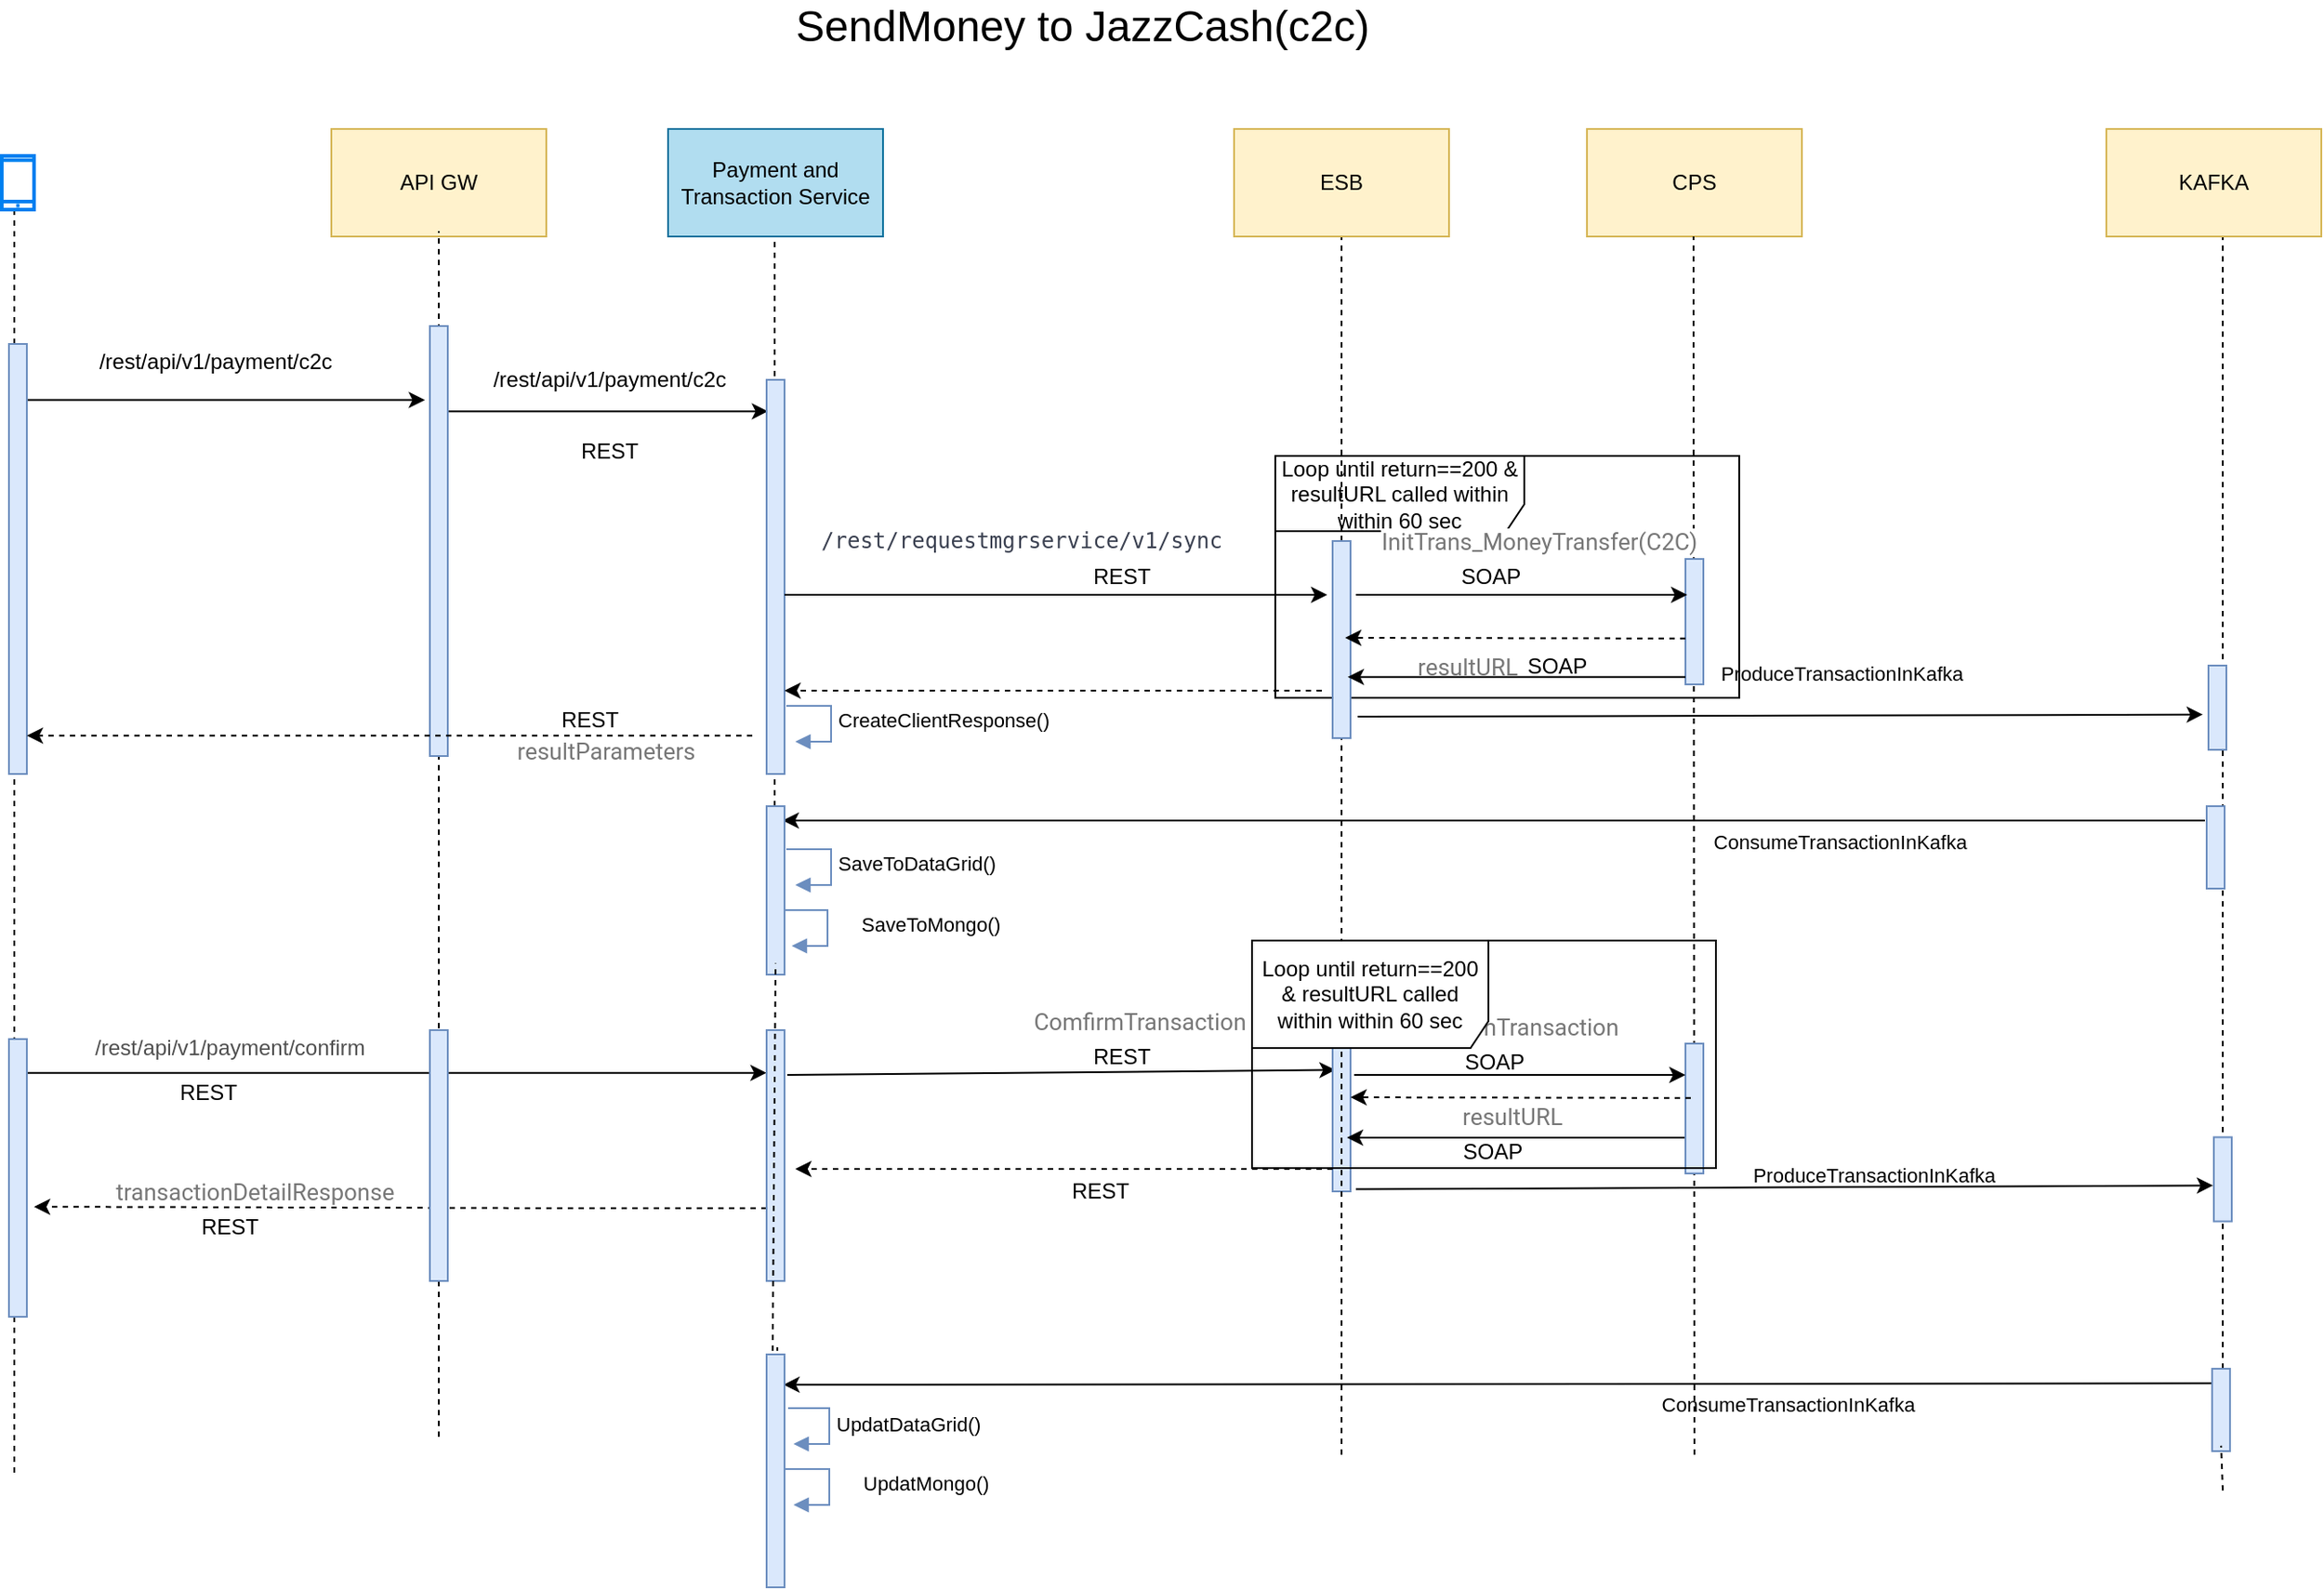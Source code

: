 <mxfile version="13.3.5" type="device"><diagram id="_PWsb3Hp9DCBzWkDlzBO" name="sendMoney_v1.0"><mxGraphModel dx="1106" dy="1931" grid="1" gridSize="10" guides="1" tooltips="1" connect="1" arrows="1" fold="1" page="1" pageScale="1" pageWidth="827" pageHeight="1169" math="0" shadow="0"><root><mxCell id="2ZHaPjhBb1C0ohGX3f1B-0"/><mxCell id="2ZHaPjhBb1C0ohGX3f1B-1" parent="2ZHaPjhBb1C0ohGX3f1B-0"/><mxCell id="moI_EmkW-4I0Lwxg9ysq-21" value="Loop until return==200 &amp;amp; resultURL called within within 60 sec" style="shape=umlFrame;whiteSpace=wrap;html=1;width=139;height=42;" parent="2ZHaPjhBb1C0ohGX3f1B-1" vertex="1"><mxGeometry x="891" y="-757.5" width="259" height="135" as="geometry"/></mxCell><mxCell id="2ZHaPjhBb1C0ohGX3f1B-228" value="" style="endArrow=none;dashed=1;html=1;entryX=0.5;entryY=0.933;entryDx=0;entryDy=0;entryPerimeter=0;" parent="2ZHaPjhBb1C0ohGX3f1B-1" source="x_qFGkHsrVTyaf5y5SSy-14" edge="1"><mxGeometry width="50" height="50" relative="1" as="geometry"><mxPoint x="1420" y="-180" as="sourcePoint"/><mxPoint x="1420.0" y="-880" as="targetPoint"/></mxGeometry></mxCell><mxCell id="2ZHaPjhBb1C0ohGX3f1B-2" value="&lt;font style=&quot;font-size: 24px&quot;&gt;SendMoney to JazzCash(c2c)&lt;/font&gt;" style="text;html=1;align=center;verticalAlign=middle;resizable=0;points=[];autosize=1;" parent="2ZHaPjhBb1C0ohGX3f1B-1" vertex="1"><mxGeometry x="613" y="-1007" width="340" height="20" as="geometry"/></mxCell><mxCell id="2ZHaPjhBb1C0ohGX3f1B-3" value="API GW" style="rounded=0;whiteSpace=wrap;html=1;fillColor=#fff2cc;strokeColor=#d6b656;" parent="2ZHaPjhBb1C0ohGX3f1B-1" vertex="1"><mxGeometry x="364" y="-940" width="120" height="60" as="geometry"/></mxCell><mxCell id="2ZHaPjhBb1C0ohGX3f1B-4" value="Payment and Transaction Service" style="rounded=0;whiteSpace=wrap;html=1;fillColor=#b1ddf0;strokeColor=#10739e;" parent="2ZHaPjhBb1C0ohGX3f1B-1" vertex="1"><mxGeometry x="552" y="-940" width="120" height="60" as="geometry"/></mxCell><mxCell id="2ZHaPjhBb1C0ohGX3f1B-5" value="CPS" style="rounded=0;whiteSpace=wrap;html=1;fillColor=#fff2cc;strokeColor=#d6b656;" parent="2ZHaPjhBb1C0ohGX3f1B-1" vertex="1"><mxGeometry x="1065" y="-940" width="120" height="60" as="geometry"/></mxCell><mxCell id="2ZHaPjhBb1C0ohGX3f1B-6" value="" style="endArrow=none;dashed=1;html=1;entryX=0.5;entryY=0.933;entryDx=0;entryDy=0;entryPerimeter=0;" parent="2ZHaPjhBb1C0ohGX3f1B-1" edge="1"><mxGeometry width="50" height="50" relative="1" as="geometry"><mxPoint x="187" y="-190" as="sourcePoint"/><mxPoint x="187.0" y="-897.01" as="targetPoint"/></mxGeometry></mxCell><mxCell id="2ZHaPjhBb1C0ohGX3f1B-7" value="" style="endArrow=classic;html=1;entryX=0.015;entryY=0.176;entryDx=0;entryDy=0;entryPerimeter=0;" parent="2ZHaPjhBb1C0ohGX3f1B-1" source="2ZHaPjhBb1C0ohGX3f1B-23" edge="1"><mxGeometry width="50" height="50" relative="1" as="geometry"><mxPoint x="195.0" y="-789.75" as="sourcePoint"/><mxPoint x="416.24" y="-788.736" as="targetPoint"/></mxGeometry></mxCell><mxCell id="2ZHaPjhBb1C0ohGX3f1B-8" value="/rest/api/v1/payment/c2c" style="text;html=1;align=center;verticalAlign=middle;resizable=0;points=[];autosize=1;" parent="2ZHaPjhBb1C0ohGX3f1B-1" vertex="1"><mxGeometry x="224" y="-820" width="150" height="20" as="geometry"/></mxCell><mxCell id="2ZHaPjhBb1C0ohGX3f1B-9" value="" style="endArrow=none;dashed=1;html=1;entryX=0.5;entryY=0.933;entryDx=0;entryDy=0;entryPerimeter=0;" parent="2ZHaPjhBb1C0ohGX3f1B-1" edge="1"><mxGeometry width="50" height="50" relative="1" as="geometry"><mxPoint x="424" y="-210" as="sourcePoint"/><mxPoint x="424.0" y="-883" as="targetPoint"/></mxGeometry></mxCell><mxCell id="2ZHaPjhBb1C0ohGX3f1B-10" value="" style="endArrow=none;dashed=1;html=1;entryX=0.5;entryY=0.933;entryDx=0;entryDy=0;entryPerimeter=0;" parent="2ZHaPjhBb1C0ohGX3f1B-1" source="RX84RsB9NRHUSe1r71uT-5" edge="1"><mxGeometry width="50" height="50" relative="1" as="geometry"><mxPoint x="610" y="-210" as="sourcePoint"/><mxPoint x="611.5" y="-877" as="targetPoint"/></mxGeometry></mxCell><mxCell id="2ZHaPjhBb1C0ohGX3f1B-11" value="" style="endArrow=none;dashed=1;html=1;entryX=0.5;entryY=0.933;entryDx=0;entryDy=0;entryPerimeter=0;" parent="2ZHaPjhBb1C0ohGX3f1B-1" edge="1"><mxGeometry width="50" height="50" relative="1" as="geometry"><mxPoint x="1125" y="-200" as="sourcePoint"/><mxPoint x="1124.5" y="-880" as="targetPoint"/></mxGeometry></mxCell><mxCell id="2ZHaPjhBb1C0ohGX3f1B-12" value="" style="endArrow=classic;html=1;entryX=0.08;entryY=0.08;entryDx=0;entryDy=0;entryPerimeter=0;" parent="2ZHaPjhBb1C0ohGX3f1B-1" source="2ZHaPjhBb1C0ohGX3f1B-22" target="2ZHaPjhBb1C0ohGX3f1B-21" edge="1"><mxGeometry width="50" height="50" relative="1" as="geometry"><mxPoint x="431.008" y="-764.672" as="sourcePoint"/><mxPoint x="601.888" y="-764.28" as="targetPoint"/></mxGeometry></mxCell><mxCell id="2ZHaPjhBb1C0ohGX3f1B-13" value="/rest/api/v1/payment/c2c" style="text;html=1;align=center;verticalAlign=middle;resizable=0;points=[];autosize=1;" parent="2ZHaPjhBb1C0ohGX3f1B-1" vertex="1"><mxGeometry x="444" y="-810" width="150" height="20" as="geometry"/></mxCell><mxCell id="2ZHaPjhBb1C0ohGX3f1B-14" value="" style="html=1;points=[];perimeter=orthogonalPerimeter;fillColor=#dae8fc;strokeColor=#6c8ebf;" parent="2ZHaPjhBb1C0ohGX3f1B-1" vertex="1"><mxGeometry x="1120" y="-700" width="10" height="70" as="geometry"/></mxCell><mxCell id="2ZHaPjhBb1C0ohGX3f1B-15" value="" style="endArrow=none;dashed=1;html=1;entryX=0.5;entryY=0.933;entryDx=0;entryDy=0;entryPerimeter=0;" parent="2ZHaPjhBb1C0ohGX3f1B-1" source="2ZHaPjhBb1C0ohGX3f1B-17" edge="1"><mxGeometry width="50" height="50" relative="1" as="geometry"><mxPoint x="928" y="-640" as="sourcePoint"/><mxPoint x="928" y="-883" as="targetPoint"/></mxGeometry></mxCell><mxCell id="2ZHaPjhBb1C0ohGX3f1B-16" value="" style="endArrow=none;dashed=1;html=1;entryX=0.5;entryY=0.933;entryDx=0;entryDy=0;entryPerimeter=0;" parent="2ZHaPjhBb1C0ohGX3f1B-1" source="2ZHaPjhBb1C0ohGX3f1B-46" edge="1"><mxGeometry width="50" height="50" relative="1" as="geometry"><mxPoint x="928" y="-350.0" as="sourcePoint"/><mxPoint x="928" y="-621.34" as="targetPoint"/></mxGeometry></mxCell><mxCell id="2ZHaPjhBb1C0ohGX3f1B-17" value="" style="html=1;points=[];perimeter=orthogonalPerimeter;fillColor=#dae8fc;strokeColor=#6c8ebf;" parent="2ZHaPjhBb1C0ohGX3f1B-1" vertex="1"><mxGeometry x="923" y="-710" width="10" height="110" as="geometry"/></mxCell><mxCell id="2ZHaPjhBb1C0ohGX3f1B-20" value="" style="html=1;verticalLabelPosition=bottom;align=center;labelBackgroundColor=#ffffff;verticalAlign=top;strokeWidth=2;strokeColor=#0080F0;shadow=0;dashed=0;shape=mxgraph.ios7.icons.smartphone;" parent="2ZHaPjhBb1C0ohGX3f1B-1" vertex="1"><mxGeometry x="180" y="-925" width="18" height="30" as="geometry"/></mxCell><mxCell id="2ZHaPjhBb1C0ohGX3f1B-21" value="" style="html=1;points=[];perimeter=orthogonalPerimeter;align=center;fillColor=#dae8fc;strokeColor=#6c8ebf;" parent="2ZHaPjhBb1C0ohGX3f1B-1" vertex="1"><mxGeometry x="607" y="-800" width="10" height="220" as="geometry"/></mxCell><mxCell id="2ZHaPjhBb1C0ohGX3f1B-22" value="" style="html=1;points=[];perimeter=orthogonalPerimeter;align=center;fillColor=#dae8fc;strokeColor=#6c8ebf;" parent="2ZHaPjhBb1C0ohGX3f1B-1" vertex="1"><mxGeometry x="419" y="-830" width="10" height="240" as="geometry"/></mxCell><mxCell id="2ZHaPjhBb1C0ohGX3f1B-23" value="" style="html=1;points=[];perimeter=orthogonalPerimeter;align=center;fillColor=#dae8fc;strokeColor=#6c8ebf;" parent="2ZHaPjhBb1C0ohGX3f1B-1" vertex="1"><mxGeometry x="184" y="-820" width="10" height="240" as="geometry"/></mxCell><mxCell id="2ZHaPjhBb1C0ohGX3f1B-24" value="REST" style="text;html=1;align=center;verticalAlign=middle;resizable=0;points=[];autosize=1;" parent="2ZHaPjhBb1C0ohGX3f1B-1" vertex="1"><mxGeometry x="494" y="-770" width="50" height="20" as="geometry"/></mxCell><mxCell id="2ZHaPjhBb1C0ohGX3f1B-25" value="&lt;span style=&quot;color: rgb(80 , 80 , 80) ; font-family: &amp;#34;opensans&amp;#34; , &amp;#34;helvetica&amp;#34; , &amp;#34;arial&amp;#34; , sans-serif ; text-align: left ; background-color: rgb(255 , 255 , 255)&quot;&gt;/rest/api/v1/payment/confirm&lt;/span&gt;" style="text;html=1;align=center;verticalAlign=middle;resizable=0;points=[];autosize=1;" parent="2ZHaPjhBb1C0ohGX3f1B-1" vertex="1"><mxGeometry x="222" y="-437" width="170" height="20" as="geometry"/></mxCell><mxCell id="2ZHaPjhBb1C0ohGX3f1B-26" value="" style="endArrow=classic;html=1;exitX=0.829;exitY=0.228;exitDx=0;exitDy=0;exitPerimeter=0;" parent="2ZHaPjhBb1C0ohGX3f1B-1" edge="1"><mxGeometry width="50" height="50" relative="1" as="geometry"><mxPoint x="617" y="-680.0" as="sourcePoint"/><mxPoint x="920" y="-680" as="targetPoint"/></mxGeometry></mxCell><mxCell id="2ZHaPjhBb1C0ohGX3f1B-27" value="&lt;pre class=&quot;base-url&quot; style=&quot;box-sizing: border-box ; margin-top: 0px ; margin-bottom: 0px ; color: rgb(59 , 65 , 81)&quot;&gt;/rest/requestmgrservice/v1/sync&lt;/pre&gt;" style="text;html=1;align=center;verticalAlign=middle;resizable=0;points=[];autosize=1;" parent="2ZHaPjhBb1C0ohGX3f1B-1" vertex="1"><mxGeometry x="629" y="-720" width="240" height="20" as="geometry"/></mxCell><mxCell id="2ZHaPjhBb1C0ohGX3f1B-28" value="" style="endArrow=classic;html=1;" parent="2ZHaPjhBb1C0ohGX3f1B-1" edge="1"><mxGeometry width="50" height="50" relative="1" as="geometry"><mxPoint x="936" y="-680" as="sourcePoint"/><mxPoint x="1121" y="-680" as="targetPoint"/></mxGeometry></mxCell><mxCell id="2ZHaPjhBb1C0ohGX3f1B-29" value="&lt;div&gt;&lt;font color=&quot;#777777&quot; face=&quot;Roboto, RobotoDraft, Helvetica, Arial, sans-serif&quot;&gt;&lt;span style=&quot;font-size: 13px ; background-color: rgb(255 , 255 , 255)&quot;&gt;InitTrans_MoneyTransfer(C2C)&lt;/span&gt;&lt;/font&gt;&lt;/div&gt;" style="text;html=1;align=center;verticalAlign=middle;resizable=0;points=[];autosize=1;" parent="2ZHaPjhBb1C0ohGX3f1B-1" vertex="1"><mxGeometry x="943" y="-720" width="190" height="20" as="geometry"/></mxCell><mxCell id="2ZHaPjhBb1C0ohGX3f1B-30" value="&lt;font color=&quot;#777777&quot; face=&quot;Roboto, RobotoDraft, Helvetica, Arial, sans-serif&quot;&gt;&lt;span style=&quot;font-size: 13px&quot;&gt;ComfirmTransaction&lt;/span&gt;&lt;/font&gt;" style="text;html=1;align=center;verticalAlign=middle;resizable=0;points=[];autosize=1;" parent="2ZHaPjhBb1C0ohGX3f1B-1" vertex="1"><mxGeometry x="750" y="-452" width="130" height="20" as="geometry"/></mxCell><mxCell id="2ZHaPjhBb1C0ohGX3f1B-33" value="" style="endArrow=classic;html=1;dashed=1;" parent="2ZHaPjhBb1C0ohGX3f1B-1" edge="1"><mxGeometry width="50" height="50" relative="1" as="geometry"><mxPoint x="607" y="-337.6" as="sourcePoint"/><mxPoint x="198" y="-338.43" as="targetPoint"/><Array as="points"><mxPoint x="492.26" y="-337.6"/></Array></mxGeometry></mxCell><mxCell id="2ZHaPjhBb1C0ohGX3f1B-34" value="&lt;span style=&quot;color: rgba(0 , 0 , 0 , 0) ; font-family: monospace ; font-size: 0px&quot;&gt;%3CmxGraphModel%3E%3Croot%3E%3CmxCell%20id%3D%220%22%2F%3E%3CmxCell%20id%3D%221%22%20parent%3D%220%22%2F%3E%3CmxCell%20id%3D%222%22%20value%3D%22%26lt%3Bdiv%26gt%3B%26lt%3Bfont%20color%3D%26quot%3B%23777777%26quot%3B%20face%3D%26quot%3BRoboto%2C%20RobotoDraft%2C%20Helvetica%2C%20Arial%2C%20sans-serif%26quot%3B%26gt%3B%26lt%3Bspan%20style%3D%26quot%3Bfont-size%3A%2013px%20%3B%20background-color%3A%20rgb(255%20%2C%20255%20%2C%20255)%26quot%3B%26gt%3BtransactionDetailResponse%26lt%3B%2Fspan%26gt%3B%26lt%3B%2Ffont%26gt%3B%26lt%3B%2Fdiv%26gt%3B%22%20style%3D%22text%3Bhtml%3D1%3Balign%3Dcenter%3BverticalAlign%3Dmiddle%3Bresizable%3D0%3Bpoints%3D%5B%5D%3Bautosize%3D1%3B%22%20vertex%3D%221%22%20parent%3D%221%22%3E%3CmxGeometry%20x%3D%22755%22%20y%3D%22200%22%20width%3D%22170%22%20height%3D%2220%22%20as%3D%22geometry%22%2F%3E%3C%2FmxCell%3E%3C%2Froot%3E%3C%2FmxGraphModel%3E&lt;/span&gt;" style="text;html=1;align=center;verticalAlign=middle;resizable=0;points=[];autosize=1;" parent="2ZHaPjhBb1C0ohGX3f1B-1" vertex="1"><mxGeometry x="313" y="-294" width="20" height="20" as="geometry"/></mxCell><mxCell id="2ZHaPjhBb1C0ohGX3f1B-35" value="ESB" style="rounded=0;whiteSpace=wrap;html=1;fillColor=#fff2cc;strokeColor=#d6b656;" parent="2ZHaPjhBb1C0ohGX3f1B-1" vertex="1"><mxGeometry x="868" y="-940" width="120" height="60" as="geometry"/></mxCell><mxCell id="2ZHaPjhBb1C0ohGX3f1B-36" value="" style="endArrow=classic;html=1;dashed=1;" parent="2ZHaPjhBb1C0ohGX3f1B-1" edge="1"><mxGeometry width="50" height="50" relative="1" as="geometry"><mxPoint x="599" y="-601.43" as="sourcePoint"/><mxPoint x="194" y="-601.43" as="targetPoint"/><Array as="points"/></mxGeometry></mxCell><mxCell id="2ZHaPjhBb1C0ohGX3f1B-37" value="" style="endArrow=classic;html=1;exitX=0.829;exitY=0.228;exitDx=0;exitDy=0;exitPerimeter=0;" parent="2ZHaPjhBb1C0ohGX3f1B-1" edge="1"><mxGeometry width="50" height="50" relative="1" as="geometry"><mxPoint x="192" y="-413.18" as="sourcePoint"/><mxPoint x="607" y="-413.18" as="targetPoint"/></mxGeometry></mxCell><mxCell id="2ZHaPjhBb1C0ohGX3f1B-38" value="" style="endArrow=classic;html=1;exitX=0.829;exitY=0.228;exitDx=0;exitDy=0;exitPerimeter=0;entryX=0.165;entryY=0.247;entryDx=0;entryDy=0;entryPerimeter=0;" parent="2ZHaPjhBb1C0ohGX3f1B-1" target="2ZHaPjhBb1C0ohGX3f1B-46" edge="1"><mxGeometry width="50" height="50" relative="1" as="geometry"><mxPoint x="618.5" y="-412.0" as="sourcePoint"/><mxPoint x="991.5" y="-412" as="targetPoint"/></mxGeometry></mxCell><mxCell id="2ZHaPjhBb1C0ohGX3f1B-40" value="&lt;div&gt;&lt;font color=&quot;#777777&quot; face=&quot;Roboto, RobotoDraft, Helvetica, Arial, sans-serif&quot;&gt;&lt;span style=&quot;font-size: 13px ; background-color: rgb(255 , 255 , 255)&quot;&gt;resultURL&lt;/span&gt;&lt;/font&gt;&lt;/div&gt;" style="text;html=1;align=center;verticalAlign=middle;resizable=0;points=[];autosize=1;" parent="2ZHaPjhBb1C0ohGX3f1B-1" vertex="1"><mxGeometry x="963" y="-650" width="70" height="20" as="geometry"/></mxCell><mxCell id="2ZHaPjhBb1C0ohGX3f1B-42" value="&lt;div&gt;&lt;font color=&quot;#777777&quot; face=&quot;Roboto, RobotoDraft, Helvetica, Arial, sans-serif&quot;&gt;&lt;span style=&quot;font-size: 13px ; background-color: rgb(255 , 255 , 255)&quot;&gt;resultParameters&lt;/span&gt;&lt;/font&gt;&lt;/div&gt;" style="text;html=1;align=center;verticalAlign=middle;resizable=0;points=[];autosize=1;" parent="2ZHaPjhBb1C0ohGX3f1B-1" vertex="1"><mxGeometry x="462" y="-603" width="110" height="20" as="geometry"/></mxCell><mxCell id="2ZHaPjhBb1C0ohGX3f1B-43" value="" style="html=1;points=[];perimeter=orthogonalPerimeter;align=center;fillColor=#dae8fc;strokeColor=#6c8ebf;" parent="2ZHaPjhBb1C0ohGX3f1B-1" vertex="1"><mxGeometry x="184" y="-432" width="10" height="155" as="geometry"/></mxCell><mxCell id="2ZHaPjhBb1C0ohGX3f1B-44" value="" style="html=1;points=[];perimeter=orthogonalPerimeter;align=center;fillColor=#dae8fc;strokeColor=#6c8ebf;" parent="2ZHaPjhBb1C0ohGX3f1B-1" vertex="1"><mxGeometry x="419" y="-437" width="10" height="140" as="geometry"/></mxCell><mxCell id="2ZHaPjhBb1C0ohGX3f1B-45" value="" style="html=1;points=[];perimeter=orthogonalPerimeter;align=center;fillColor=#dae8fc;strokeColor=#6c8ebf;" parent="2ZHaPjhBb1C0ohGX3f1B-1" vertex="1"><mxGeometry x="607" y="-437" width="10" height="140" as="geometry"/></mxCell><mxCell id="2ZHaPjhBb1C0ohGX3f1B-46" value="" style="html=1;points=[];perimeter=orthogonalPerimeter;align=center;fillColor=#dae8fc;strokeColor=#6c8ebf;" parent="2ZHaPjhBb1C0ohGX3f1B-1" vertex="1"><mxGeometry x="923" y="-437" width="10" height="90" as="geometry"/></mxCell><mxCell id="2ZHaPjhBb1C0ohGX3f1B-47" value="" style="endArrow=none;dashed=1;html=1;entryX=0.5;entryY=0.933;entryDx=0;entryDy=0;entryPerimeter=0;" parent="2ZHaPjhBb1C0ohGX3f1B-1" edge="1"><mxGeometry width="50" height="50" relative="1" as="geometry"><mxPoint x="928" y="-200" as="sourcePoint"/><mxPoint x="928" y="-431.858" as="targetPoint"/></mxGeometry></mxCell><mxCell id="2ZHaPjhBb1C0ohGX3f1B-48" value="" style="html=1;points=[];perimeter=orthogonalPerimeter;align=center;fillColor=#dae8fc;strokeColor=#6c8ebf;" parent="2ZHaPjhBb1C0ohGX3f1B-1" vertex="1"><mxGeometry x="1120" y="-429.5" width="10" height="72.5" as="geometry"/></mxCell><mxCell id="2ZHaPjhBb1C0ohGX3f1B-49" value="" style="endArrow=classic;html=1;" parent="2ZHaPjhBb1C0ohGX3f1B-1" edge="1"><mxGeometry width="50" height="50" relative="1" as="geometry"><mxPoint x="935" y="-412" as="sourcePoint"/><mxPoint x="1120" y="-412" as="targetPoint"/></mxGeometry></mxCell><mxCell id="2ZHaPjhBb1C0ohGX3f1B-50" value="&lt;font color=&quot;#777777&quot; face=&quot;Roboto, RobotoDraft, Helvetica, Arial, sans-serif&quot;&gt;&lt;span style=&quot;font-size: 13px&quot;&gt;ComfirmTransaction&lt;/span&gt;&lt;/font&gt;" style="text;html=1;align=center;verticalAlign=middle;resizable=0;points=[];autosize=1;" parent="2ZHaPjhBb1C0ohGX3f1B-1" vertex="1"><mxGeometry x="958" y="-449.5" width="130" height="20" as="geometry"/></mxCell><mxCell id="2ZHaPjhBb1C0ohGX3f1B-51" value="" style="endArrow=classic;html=1;dashed=1;" parent="2ZHaPjhBb1C0ohGX3f1B-1" edge="1"><mxGeometry width="50" height="50" relative="1" as="geometry"><mxPoint x="923" y="-359.5" as="sourcePoint"/><mxPoint x="623" y="-359.5" as="targetPoint"/><Array as="points"><mxPoint x="892" y="-359.5"/></Array></mxGeometry></mxCell><mxCell id="2ZHaPjhBb1C0ohGX3f1B-52" value="&lt;div&gt;&lt;font color=&quot;#777777&quot; face=&quot;Roboto, RobotoDraft, Helvetica, Arial, sans-serif&quot;&gt;&lt;span style=&quot;font-size: 13px ; background-color: rgb(255 , 255 , 255)&quot;&gt;resultURL&lt;/span&gt;&lt;/font&gt;&lt;/div&gt;" style="text;html=1;align=center;verticalAlign=middle;resizable=0;points=[];autosize=1;" parent="2ZHaPjhBb1C0ohGX3f1B-1" vertex="1"><mxGeometry x="988" y="-399.5" width="70" height="20" as="geometry"/></mxCell><mxCell id="2ZHaPjhBb1C0ohGX3f1B-55" value="&lt;div&gt;&lt;font color=&quot;#777777&quot; face=&quot;Roboto, RobotoDraft, Helvetica, Arial, sans-serif&quot;&gt;&lt;span style=&quot;font-size: 13px ; background-color: rgb(255 , 255 , 255)&quot;&gt;transactionDetailResponse&lt;/span&gt;&lt;/font&gt;&lt;/div&gt;" style="text;html=1;align=center;verticalAlign=middle;resizable=0;points=[];autosize=1;" parent="2ZHaPjhBb1C0ohGX3f1B-1" vertex="1"><mxGeometry x="236" y="-357" width="170" height="20" as="geometry"/></mxCell><mxCell id="2ZHaPjhBb1C0ohGX3f1B-56" value="REST" style="text;html=1;align=center;verticalAlign=middle;resizable=0;points=[];autosize=1;" parent="2ZHaPjhBb1C0ohGX3f1B-1" vertex="1"><mxGeometry x="780" y="-700" width="50" height="20" as="geometry"/></mxCell><mxCell id="2ZHaPjhBb1C0ohGX3f1B-57" value="SOAP" style="text;html=1;align=center;verticalAlign=middle;resizable=0;points=[];autosize=1;" parent="2ZHaPjhBb1C0ohGX3f1B-1" vertex="1"><mxGeometry x="986" y="-700" width="50" height="20" as="geometry"/></mxCell><mxCell id="2ZHaPjhBb1C0ohGX3f1B-58" value="SOAP" style="text;html=1;align=center;verticalAlign=middle;resizable=0;points=[];autosize=1;" parent="2ZHaPjhBb1C0ohGX3f1B-1" vertex="1"><mxGeometry x="1023" y="-650" width="50" height="20" as="geometry"/></mxCell><mxCell id="2ZHaPjhBb1C0ohGX3f1B-60" value="REST" style="text;html=1;align=center;verticalAlign=middle;resizable=0;points=[];autosize=1;" parent="2ZHaPjhBb1C0ohGX3f1B-1" vertex="1"><mxGeometry x="483" y="-620" width="50" height="20" as="geometry"/></mxCell><mxCell id="2ZHaPjhBb1C0ohGX3f1B-61" value="REST" style="text;html=1;align=center;verticalAlign=middle;resizable=0;points=[];autosize=1;" parent="2ZHaPjhBb1C0ohGX3f1B-1" vertex="1"><mxGeometry x="270" y="-412" width="50" height="20" as="geometry"/></mxCell><mxCell id="2ZHaPjhBb1C0ohGX3f1B-62" value="REST" style="text;html=1;align=center;verticalAlign=middle;resizable=0;points=[];autosize=1;" parent="2ZHaPjhBb1C0ohGX3f1B-1" vertex="1"><mxGeometry x="780" y="-432" width="50" height="20" as="geometry"/></mxCell><mxCell id="2ZHaPjhBb1C0ohGX3f1B-63" value="SOAP" style="text;html=1;align=center;verticalAlign=middle;resizable=0;points=[];autosize=1;" parent="2ZHaPjhBb1C0ohGX3f1B-1" vertex="1"><mxGeometry x="988" y="-429.5" width="50" height="20" as="geometry"/></mxCell><mxCell id="2ZHaPjhBb1C0ohGX3f1B-64" value="SOAP" style="text;html=1;align=center;verticalAlign=middle;resizable=0;points=[];autosize=1;" parent="2ZHaPjhBb1C0ohGX3f1B-1" vertex="1"><mxGeometry x="987" y="-379.5" width="50" height="20" as="geometry"/></mxCell><mxCell id="2ZHaPjhBb1C0ohGX3f1B-65" value="REST" style="text;html=1;align=center;verticalAlign=middle;resizable=0;points=[];autosize=1;" parent="2ZHaPjhBb1C0ohGX3f1B-1" vertex="1"><mxGeometry x="768" y="-357" width="50" height="20" as="geometry"/></mxCell><mxCell id="2ZHaPjhBb1C0ohGX3f1B-67" value="REST" style="text;html=1;align=center;verticalAlign=middle;resizable=0;points=[];autosize=1;" parent="2ZHaPjhBb1C0ohGX3f1B-1" vertex="1"><mxGeometry x="282" y="-337" width="50" height="20" as="geometry"/></mxCell><mxCell id="2ZHaPjhBb1C0ohGX3f1B-68" value="" style="endArrow=classic;html=1;dashed=1;" parent="2ZHaPjhBb1C0ohGX3f1B-1" edge="1"><mxGeometry width="50" height="50" relative="1" as="geometry"><mxPoint x="917" y="-626.5" as="sourcePoint"/><mxPoint x="617" y="-626.5" as="targetPoint"/><Array as="points"><mxPoint x="886" y="-626.5"/></Array></mxGeometry></mxCell><mxCell id="2ZHaPjhBb1C0ohGX3f1B-224" value="KAFKA" style="rounded=0;whiteSpace=wrap;html=1;fillColor=#fff2cc;strokeColor=#d6b656;" parent="2ZHaPjhBb1C0ohGX3f1B-1" vertex="1"><mxGeometry x="1355" y="-940" width="120" height="60" as="geometry"/></mxCell><mxCell id="2ZHaPjhBb1C0ohGX3f1B-230" value="" style="endArrow=classic;html=1;entryX=1.147;entryY=0.572;entryDx=0;entryDy=0;entryPerimeter=0;" parent="2ZHaPjhBb1C0ohGX3f1B-1" edge="1"><mxGeometry width="50" height="50" relative="1" as="geometry"><mxPoint x="1120" y="-634.18" as="sourcePoint"/><mxPoint x="931.47" y="-634.18" as="targetPoint"/></mxGeometry></mxCell><mxCell id="2ZHaPjhBb1C0ohGX3f1B-231" value="" style="endArrow=classic;html=1;entryX=1.147;entryY=0.572;entryDx=0;entryDy=0;entryPerimeter=0;" parent="2ZHaPjhBb1C0ohGX3f1B-1" edge="1"><mxGeometry width="50" height="50" relative="1" as="geometry"><mxPoint x="1119.53" y="-377" as="sourcePoint"/><mxPoint x="931" y="-377" as="targetPoint"/></mxGeometry></mxCell><mxCell id="2ZHaPjhBb1C0ohGX3f1B-235" value="ProduceTransactionInKafka" style="text;html=1;align=center;verticalAlign=middle;resizable=0;points=[];autosize=1;fontSize=11;" parent="2ZHaPjhBb1C0ohGX3f1B-1" vertex="1"><mxGeometry x="1150" y="-365.75" width="150" height="20" as="geometry"/></mxCell><mxCell id="2ZHaPjhBb1C0ohGX3f1B-237" value="" style="endArrow=classic;html=1;entryX=-0.043;entryY=0.574;entryDx=0;entryDy=0;entryPerimeter=0;" parent="2ZHaPjhBb1C0ohGX3f1B-1" target="2ZHaPjhBb1C0ohGX3f1B-238" edge="1"><mxGeometry width="50" height="50" relative="1" as="geometry"><mxPoint x="936" y="-348.25" as="sourcePoint"/><mxPoint x="1556.0" y="-348.941" as="targetPoint"/></mxGeometry></mxCell><mxCell id="2ZHaPjhBb1C0ohGX3f1B-238" value="" style="html=1;points=[];perimeter=orthogonalPerimeter;fillColor=#dae8fc;strokeColor=#6c8ebf;" parent="2ZHaPjhBb1C0ohGX3f1B-1" vertex="1"><mxGeometry x="1415" y="-377.25" width="10" height="47" as="geometry"/></mxCell><mxCell id="GLRAMj2-LhNvoA1i4SwO-7" value="ProduceTransactionInKafka" style="text;html=1;align=center;verticalAlign=middle;resizable=0;points=[];autosize=1;fontSize=11;" parent="2ZHaPjhBb1C0ohGX3f1B-1" vertex="1"><mxGeometry x="1132" y="-646.5" width="150" height="20" as="geometry"/></mxCell><mxCell id="GLRAMj2-LhNvoA1i4SwO-8" value="" style="endArrow=classic;html=1;entryX=-0.314;entryY=0.582;entryDx=0;entryDy=0;entryPerimeter=0;" parent="2ZHaPjhBb1C0ohGX3f1B-1" target="GLRAMj2-LhNvoA1i4SwO-9" edge="1"><mxGeometry width="50" height="50" relative="1" as="geometry"><mxPoint x="937" y="-611.98" as="sourcePoint"/><mxPoint x="1557.0" y="-612.671" as="targetPoint"/></mxGeometry></mxCell><mxCell id="GLRAMj2-LhNvoA1i4SwO-9" value="" style="html=1;points=[];perimeter=orthogonalPerimeter;fillColor=#dae8fc;strokeColor=#6c8ebf;" parent="2ZHaPjhBb1C0ohGX3f1B-1" vertex="1"><mxGeometry x="1412" y="-640.5" width="10" height="47" as="geometry"/></mxCell><mxCell id="moI_EmkW-4I0Lwxg9ysq-4" value="" style="endArrow=classic;html=1;dashed=1;" parent="2ZHaPjhBb1C0ohGX3f1B-1" edge="1"><mxGeometry width="50" height="50" relative="1" as="geometry"><mxPoint x="1120" y="-655.67" as="sourcePoint"/><mxPoint x="930" y="-656" as="targetPoint"/><Array as="points"><mxPoint x="1089" y="-655.67"/></Array></mxGeometry></mxCell><mxCell id="moI_EmkW-4I0Lwxg9ysq-5" value="" style="endArrow=classic;html=1;dashed=1;" parent="2ZHaPjhBb1C0ohGX3f1B-1" edge="1"><mxGeometry width="50" height="50" relative="1" as="geometry"><mxPoint x="1123" y="-399.17" as="sourcePoint"/><mxPoint x="933" y="-399.5" as="targetPoint"/><Array as="points"><mxPoint x="1092" y="-399.17"/></Array></mxGeometry></mxCell><mxCell id="RX84RsB9NRHUSe1r71uT-0" value="SaveToDataGrid()" style="edgeStyle=orthogonalEdgeStyle;html=1;align=left;spacingLeft=2;endArrow=block;rounded=0;entryX=1;entryY=0;fillColor=#dae8fc;strokeColor=#6c8ebf;" parent="2ZHaPjhBb1C0ohGX3f1B-1" edge="1"><mxGeometry relative="1" as="geometry"><mxPoint x="618" y="-538" as="sourcePoint"/><Array as="points"><mxPoint x="643" y="-538"/><mxPoint x="643" y="-518"/></Array><mxPoint x="623" y="-518" as="targetPoint"/></mxGeometry></mxCell><mxCell id="RX84RsB9NRHUSe1r71uT-1" value="" style="html=1;points=[];perimeter=orthogonalPerimeter;fillColor=#dae8fc;strokeColor=#6c8ebf;" parent="2ZHaPjhBb1C0ohGX3f1B-1" vertex="1"><mxGeometry x="1411" y="-562" width="10" height="46" as="geometry"/></mxCell><mxCell id="RX84RsB9NRHUSe1r71uT-2" value="" style="endArrow=classic;html=1;" parent="2ZHaPjhBb1C0ohGX3f1B-1" edge="1"><mxGeometry width="50" height="50" relative="1" as="geometry"><mxPoint x="1410" y="-554" as="sourcePoint"/><mxPoint x="616" y="-554" as="targetPoint"/></mxGeometry></mxCell><mxCell id="RX84RsB9NRHUSe1r71uT-3" value="ConsumeTransactionInKafka" style="text;html=1;align=center;verticalAlign=middle;resizable=0;points=[];autosize=1;fontSize=11;" parent="2ZHaPjhBb1C0ohGX3f1B-1" vertex="1"><mxGeometry x="1126" y="-552" width="160" height="20" as="geometry"/></mxCell><mxCell id="RX84RsB9NRHUSe1r71uT-4" value="SaveToMongo()" style="edgeStyle=orthogonalEdgeStyle;html=1;align=left;spacingLeft=2;endArrow=block;rounded=0;entryX=1;entryY=0;fillColor=#dae8fc;strokeColor=#6c8ebf;" parent="2ZHaPjhBb1C0ohGX3f1B-1" edge="1"><mxGeometry x="-0.23" y="-17" relative="1" as="geometry"><mxPoint x="616" y="-504.0" as="sourcePoint"/><Array as="points"><mxPoint x="641" y="-504"/><mxPoint x="641" y="-484"/></Array><mxPoint x="621" y="-484.0" as="targetPoint"/><mxPoint x="32" y="8" as="offset"/></mxGeometry></mxCell><mxCell id="RX84RsB9NRHUSe1r71uT-5" value="" style="html=1;points=[];perimeter=orthogonalPerimeter;fillColor=#dae8fc;strokeColor=#6c8ebf;" parent="2ZHaPjhBb1C0ohGX3f1B-1" vertex="1"><mxGeometry x="607" y="-562" width="10" height="94" as="geometry"/></mxCell><mxCell id="RX84RsB9NRHUSe1r71uT-6" value="" style="endArrow=none;dashed=1;html=1;entryX=0.5;entryY=0.933;entryDx=0;entryDy=0;entryPerimeter=0;" parent="2ZHaPjhBb1C0ohGX3f1B-1" target="RX84RsB9NRHUSe1r71uT-5" edge="1"><mxGeometry width="50" height="50" relative="1" as="geometry"><mxPoint x="610" y="-210" as="sourcePoint"/><mxPoint x="611.5" y="-877" as="targetPoint"/></mxGeometry></mxCell><mxCell id="x_qFGkHsrVTyaf5y5SSy-11" value="" style="endArrow=none;dashed=1;html=1;entryX=0.5;entryY=0.933;entryDx=0;entryDy=0;entryPerimeter=0;" parent="2ZHaPjhBb1C0ohGX3f1B-1" edge="1"><mxGeometry width="50" height="50" relative="1" as="geometry"><mxPoint x="613" y="-260" as="sourcePoint"/><mxPoint x="613" y="-258.04" as="targetPoint"/></mxGeometry></mxCell><mxCell id="x_qFGkHsrVTyaf5y5SSy-13" value="UpdatDataGrid()" style="edgeStyle=orthogonalEdgeStyle;html=1;align=left;spacingLeft=2;endArrow=block;rounded=0;entryX=1;entryY=0;fillColor=#dae8fc;strokeColor=#6c8ebf;" parent="2ZHaPjhBb1C0ohGX3f1B-1" edge="1"><mxGeometry relative="1" as="geometry"><mxPoint x="619" y="-226" as="sourcePoint"/><Array as="points"><mxPoint x="642" y="-226"/><mxPoint x="642" y="-206"/></Array><mxPoint x="622" y="-206" as="targetPoint"/></mxGeometry></mxCell><mxCell id="x_qFGkHsrVTyaf5y5SSy-15" value="" style="endArrow=classic;html=1;entryX=0.94;entryY=0.13;entryDx=0;entryDy=0;entryPerimeter=0;exitX=-0.013;exitY=0.177;exitDx=0;exitDy=0;exitPerimeter=0;" parent="2ZHaPjhBb1C0ohGX3f1B-1" source="x_qFGkHsrVTyaf5y5SSy-14" target="x_qFGkHsrVTyaf5y5SSy-16" edge="1"><mxGeometry width="50" height="50" relative="1" as="geometry"><mxPoint x="1527" y="-240" as="sourcePoint"/><mxPoint x="587" y="-240" as="targetPoint"/></mxGeometry></mxCell><mxCell id="x_qFGkHsrVTyaf5y5SSy-16" value="" style="html=1;points=[];perimeter=orthogonalPerimeter;fillColor=#dae8fc;strokeColor=#6c8ebf;" parent="2ZHaPjhBb1C0ohGX3f1B-1" vertex="1"><mxGeometry x="607" y="-256" width="10" height="130" as="geometry"/></mxCell><mxCell id="x_qFGkHsrVTyaf5y5SSy-17" value="ConsumeTransactionInKafka" style="text;html=1;align=center;verticalAlign=middle;resizable=0;points=[];autosize=1;fontSize=11;" parent="2ZHaPjhBb1C0ohGX3f1B-1" vertex="1"><mxGeometry x="1097" y="-238" width="160" height="20" as="geometry"/></mxCell><mxCell id="x_qFGkHsrVTyaf5y5SSy-18" value="UpdatMongo()" style="edgeStyle=orthogonalEdgeStyle;html=1;align=left;spacingLeft=2;endArrow=block;rounded=0;entryX=1;entryY=0;fillColor=#dae8fc;strokeColor=#6c8ebf;" parent="2ZHaPjhBb1C0ohGX3f1B-1" edge="1"><mxGeometry x="-0.23" y="-17" relative="1" as="geometry"><mxPoint x="617" y="-192" as="sourcePoint"/><Array as="points"><mxPoint x="642" y="-192"/><mxPoint x="642" y="-172"/></Array><mxPoint x="622" y="-172" as="targetPoint"/><mxPoint x="32" y="8" as="offset"/></mxGeometry></mxCell><mxCell id="x_qFGkHsrVTyaf5y5SSy-14" value="" style="html=1;points=[];perimeter=orthogonalPerimeter;fillColor=#dae8fc;strokeColor=#6c8ebf;" parent="2ZHaPjhBb1C0ohGX3f1B-1" vertex="1"><mxGeometry x="1414.06" y="-248" width="10" height="46" as="geometry"/></mxCell><mxCell id="x_qFGkHsrVTyaf5y5SSy-22" value="" style="endArrow=none;dashed=1;html=1;entryX=0.5;entryY=0.933;entryDx=0;entryDy=0;entryPerimeter=0;" parent="2ZHaPjhBb1C0ohGX3f1B-1" target="x_qFGkHsrVTyaf5y5SSy-14" edge="1"><mxGeometry width="50" height="50" relative="1" as="geometry"><mxPoint x="1420" y="-180" as="sourcePoint"/><mxPoint x="1420.0" y="-880" as="targetPoint"/></mxGeometry></mxCell><mxCell id="cE0bhCL6U56-0euzlGxY-0" value="CreateClientResponse()" style="edgeStyle=orthogonalEdgeStyle;html=1;align=left;spacingLeft=2;endArrow=block;rounded=0;entryX=1;entryY=0;fillColor=#dae8fc;strokeColor=#6c8ebf;" parent="2ZHaPjhBb1C0ohGX3f1B-1" edge="1"><mxGeometry relative="1" as="geometry"><mxPoint x="618" y="-618" as="sourcePoint"/><Array as="points"><mxPoint x="643" y="-618"/><mxPoint x="643" y="-598"/></Array><mxPoint x="623" y="-598" as="targetPoint"/></mxGeometry></mxCell><mxCell id="moI_EmkW-4I0Lwxg9ysq-22" value="Loop until return==200 &amp;amp; resultURL called within within 60 sec" style="shape=umlFrame;whiteSpace=wrap;html=1;width=132;height=60;" parent="2ZHaPjhBb1C0ohGX3f1B-1" vertex="1"><mxGeometry x="878" y="-487" width="259" height="127" as="geometry"/></mxCell></root></mxGraphModel></diagram></mxfile>